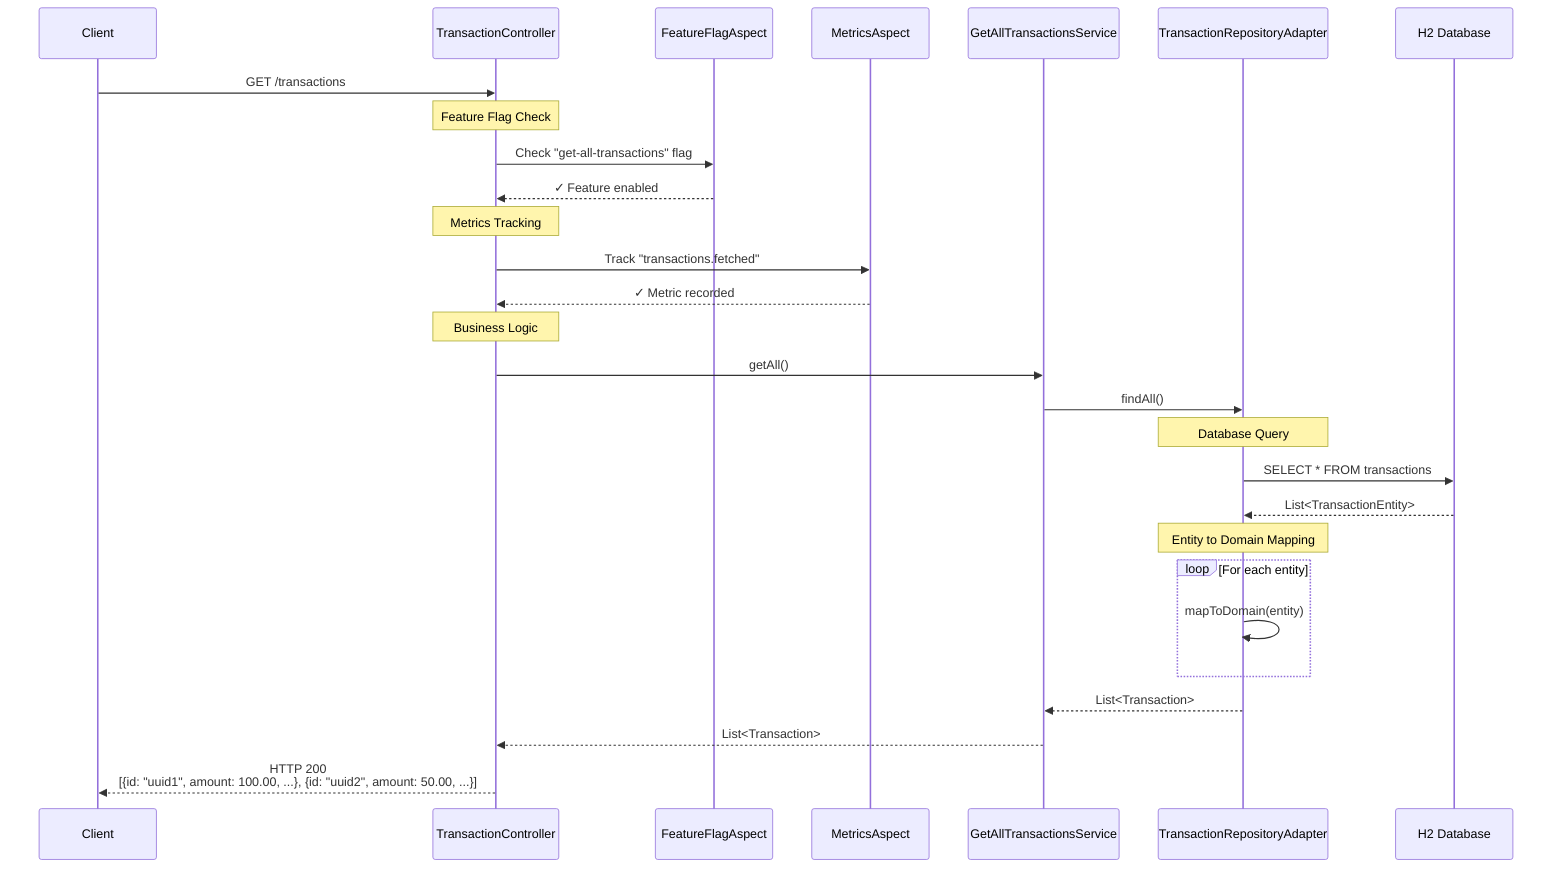 sequenceDiagram
    participant Client
    participant Controller as TransactionController
    participant FFA as FeatureFlagAspect
    participant MA as MetricsAspect
    participant Service as GetAllTransactionsService
    participant Adapter as TransactionRepositoryAdapter
    participant DB as H2 Database
    
    Client->>Controller: GET /transactions
    
    Note over Controller: Feature Flag Check
    Controller->>FFA: Check "get-all-transactions" flag
    FFA-->>Controller: ✓ Feature enabled
    
    Note over Controller: Metrics Tracking
    Controller->>MA: Track "transactions.fetched"
    MA-->>Controller: ✓ Metric recorded
    
    Note over Controller: Business Logic
    Controller->>Service: getAll()
    Service->>Adapter: findAll()
    
    Note over Adapter: Database Query
    Adapter->>DB: SELECT * FROM transactions
    DB-->>Adapter: List<TransactionEntity>
    
    Note over Adapter: Entity to Domain Mapping
    loop For each entity
        Adapter->>Adapter: mapToDomain(entity)
    end
    Adapter-->>Service: List<Transaction>
    Service-->>Controller: List<Transaction>
    Controller-->>Client: HTTP 200<br/>[{id: "uuid1", amount: 100.00, ...}, {id: "uuid2", amount: 50.00, ...}]